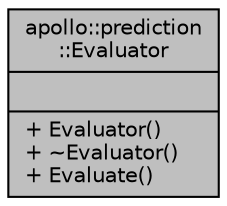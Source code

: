 digraph "apollo::prediction::Evaluator"
{
  edge [fontname="Helvetica",fontsize="10",labelfontname="Helvetica",labelfontsize="10"];
  node [fontname="Helvetica",fontsize="10",shape=record];
  Node1 [label="{apollo::prediction\l::Evaluator\n||+ Evaluator()\l+ ~Evaluator()\l+ Evaluate()\l}",height=0.2,width=0.4,color="black", fillcolor="grey75", style="filled" fontcolor="black"];
}
